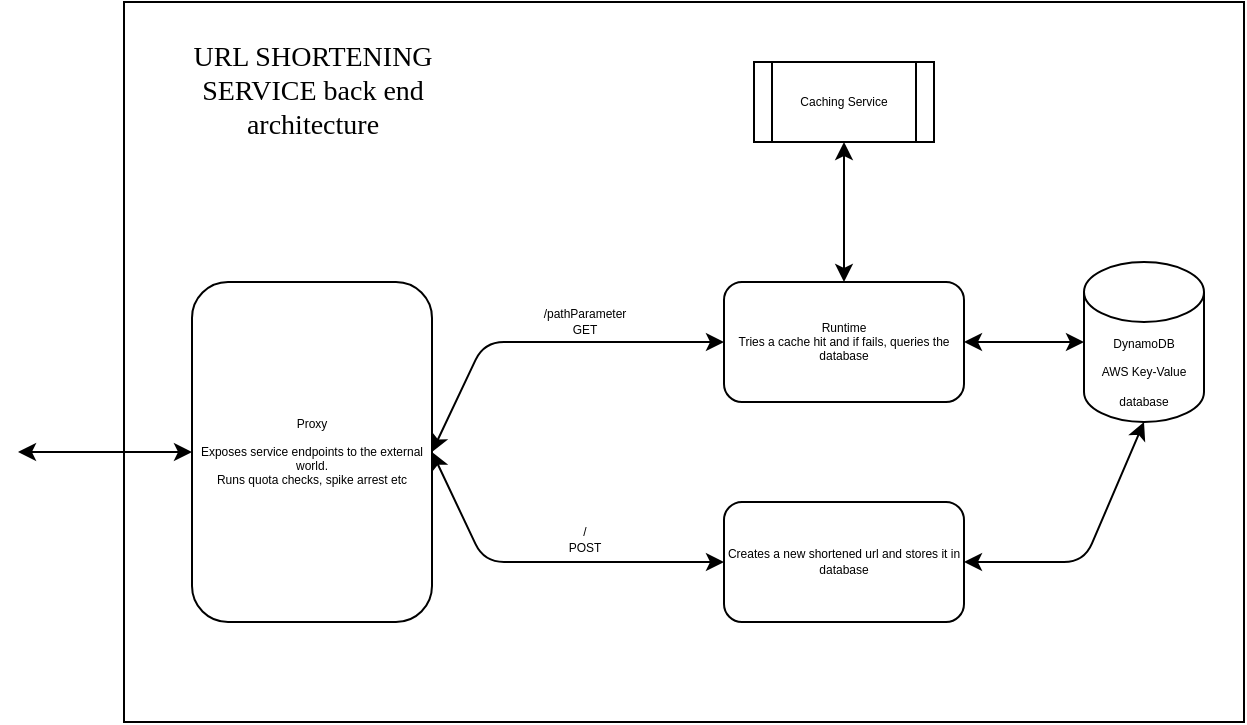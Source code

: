 <mxfile>
    <diagram id="a3dO6XiTsPMKp4RgvIkT" name="Page-1">
        <mxGraphModel dx="807" dy="874" grid="1" gridSize="10" guides="1" tooltips="1" connect="1" arrows="1" fold="1" page="1" pageScale="1" pageWidth="827" pageHeight="1169" math="0" shadow="0">
            <root>
                <mxCell id="0"/>
                <mxCell id="1" parent="0"/>
                <mxCell id="15" value="" style="rounded=0;whiteSpace=wrap;html=1;fontSize=6;" vertex="1" parent="1">
                    <mxGeometry x="133" y="80" width="560" height="360" as="geometry"/>
                </mxCell>
                <mxCell id="2" value="&lt;font style=&quot;font-size: 6px&quot;&gt;DynamoDB&lt;br&gt;AWS Key-Value database&lt;br&gt;&lt;/font&gt;" style="shape=cylinder3;whiteSpace=wrap;html=1;boundedLbl=1;backgroundOutline=1;size=15;" vertex="1" parent="1">
                    <mxGeometry x="613" y="210" width="60" height="80" as="geometry"/>
                </mxCell>
                <mxCell id="3" value="Caching Service" style="shape=process;whiteSpace=wrap;html=1;backgroundOutline=1;fontSize=6;" vertex="1" parent="1">
                    <mxGeometry x="448" y="110" width="90" height="40" as="geometry"/>
                </mxCell>
                <mxCell id="4" value="Runtime&lt;br&gt;Tries a cache hit and if fails, queries the database" style="rounded=1;whiteSpace=wrap;html=1;fontSize=6;" vertex="1" parent="1">
                    <mxGeometry x="433" y="220" width="120" height="60" as="geometry"/>
                </mxCell>
                <mxCell id="5" value="" style="endArrow=classic;startArrow=classic;html=1;fontSize=6;entryX=0.5;entryY=1;entryDx=0;entryDy=0;exitX=0.5;exitY=0;exitDx=0;exitDy=0;" edge="1" parent="1" source="4" target="3">
                    <mxGeometry width="50" height="50" relative="1" as="geometry">
                        <mxPoint x="283" y="370" as="sourcePoint"/>
                        <mxPoint x="333" y="320" as="targetPoint"/>
                    </mxGeometry>
                </mxCell>
                <mxCell id="6" value="" style="endArrow=classic;startArrow=classic;html=1;fontSize=6;entryX=0;entryY=0.5;entryDx=0;entryDy=0;entryPerimeter=0;exitX=1;exitY=0.5;exitDx=0;exitDy=0;" edge="1" parent="1" source="4" target="2">
                    <mxGeometry width="50" height="50" relative="1" as="geometry">
                        <mxPoint x="283" y="370" as="sourcePoint"/>
                        <mxPoint x="333" y="320" as="targetPoint"/>
                    </mxGeometry>
                </mxCell>
                <mxCell id="8" value="Proxy&lt;br&gt;&lt;br&gt;Exposes service endpoints to the external world.&lt;br&gt;Runs quota checks, spike arrest etc" style="rounded=1;whiteSpace=wrap;html=1;fontSize=6;" vertex="1" parent="1">
                    <mxGeometry x="167" y="220" width="120" height="170" as="geometry"/>
                </mxCell>
                <mxCell id="9" value="Creates a new shortened url and stores it in database" style="rounded=1;whiteSpace=wrap;html=1;fontSize=6;" vertex="1" parent="1">
                    <mxGeometry x="433" y="330" width="120" height="60" as="geometry"/>
                </mxCell>
                <mxCell id="10" value="" style="endArrow=classic;startArrow=classic;html=1;fontSize=6;exitX=1;exitY=0.5;exitDx=0;exitDy=0;entryX=0;entryY=0.5;entryDx=0;entryDy=0;" edge="1" parent="1" source="8" target="4">
                    <mxGeometry width="50" height="50" relative="1" as="geometry">
                        <mxPoint x="323" y="310" as="sourcePoint"/>
                        <mxPoint x="373" y="260" as="targetPoint"/>
                        <Array as="points">
                            <mxPoint x="313" y="250"/>
                        </Array>
                    </mxGeometry>
                </mxCell>
                <mxCell id="11" value="/pathParameter&lt;br&gt;GET" style="text;html=1;align=center;verticalAlign=middle;resizable=0;points=[];autosize=1;strokeColor=none;fillColor=none;fontSize=6;" vertex="1" parent="1">
                    <mxGeometry x="333" y="230" width="60" height="20" as="geometry"/>
                </mxCell>
                <mxCell id="12" value="" style="endArrow=classic;startArrow=classic;html=1;fontSize=6;exitX=1;exitY=0.5;exitDx=0;exitDy=0;entryX=0;entryY=0.5;entryDx=0;entryDy=0;" edge="1" parent="1" source="8" target="9">
                    <mxGeometry width="50" height="50" relative="1" as="geometry">
                        <mxPoint x="423" y="380" as="sourcePoint"/>
                        <mxPoint x="473" y="330" as="targetPoint"/>
                        <Array as="points">
                            <mxPoint x="313" y="360"/>
                        </Array>
                    </mxGeometry>
                </mxCell>
                <mxCell id="13" value="/&lt;br&gt;POST" style="text;html=1;align=center;verticalAlign=middle;resizable=0;points=[];autosize=1;strokeColor=none;fillColor=none;fontSize=6;" vertex="1" parent="1">
                    <mxGeometry x="348" y="339" width="30" height="20" as="geometry"/>
                </mxCell>
                <mxCell id="14" value="" style="endArrow=classic;startArrow=classic;html=1;fontSize=6;exitX=1;exitY=0.5;exitDx=0;exitDy=0;entryX=0.5;entryY=1;entryDx=0;entryDy=0;entryPerimeter=0;" edge="1" parent="1" source="9" target="2">
                    <mxGeometry width="50" height="50" relative="1" as="geometry">
                        <mxPoint x="463" y="320" as="sourcePoint"/>
                        <mxPoint x="513" y="270" as="targetPoint"/>
                        <Array as="points">
                            <mxPoint x="613" y="360"/>
                        </Array>
                    </mxGeometry>
                </mxCell>
                <mxCell id="17" value="" style="endArrow=classic;startArrow=classic;html=1;fontSize=6;entryX=0;entryY=0.5;entryDx=0;entryDy=0;" edge="1" parent="1" target="8">
                    <mxGeometry width="50" height="50" relative="1" as="geometry">
                        <mxPoint x="80" y="305" as="sourcePoint"/>
                        <mxPoint x="220" y="290" as="targetPoint"/>
                    </mxGeometry>
                </mxCell>
                <mxCell id="18" value="&lt;font face=&quot;Tahoma&quot; style=&quot;font-size: 14px&quot;&gt;URL SHORTENING SERVICE back end architecture&lt;/font&gt;" style="text;html=1;strokeColor=none;fillColor=none;align=center;verticalAlign=middle;whiteSpace=wrap;rounded=0;fontSize=6;" vertex="1" parent="1">
                    <mxGeometry x="155.5" y="110" width="143" height="30" as="geometry"/>
                </mxCell>
            </root>
        </mxGraphModel>
    </diagram>
</mxfile>
